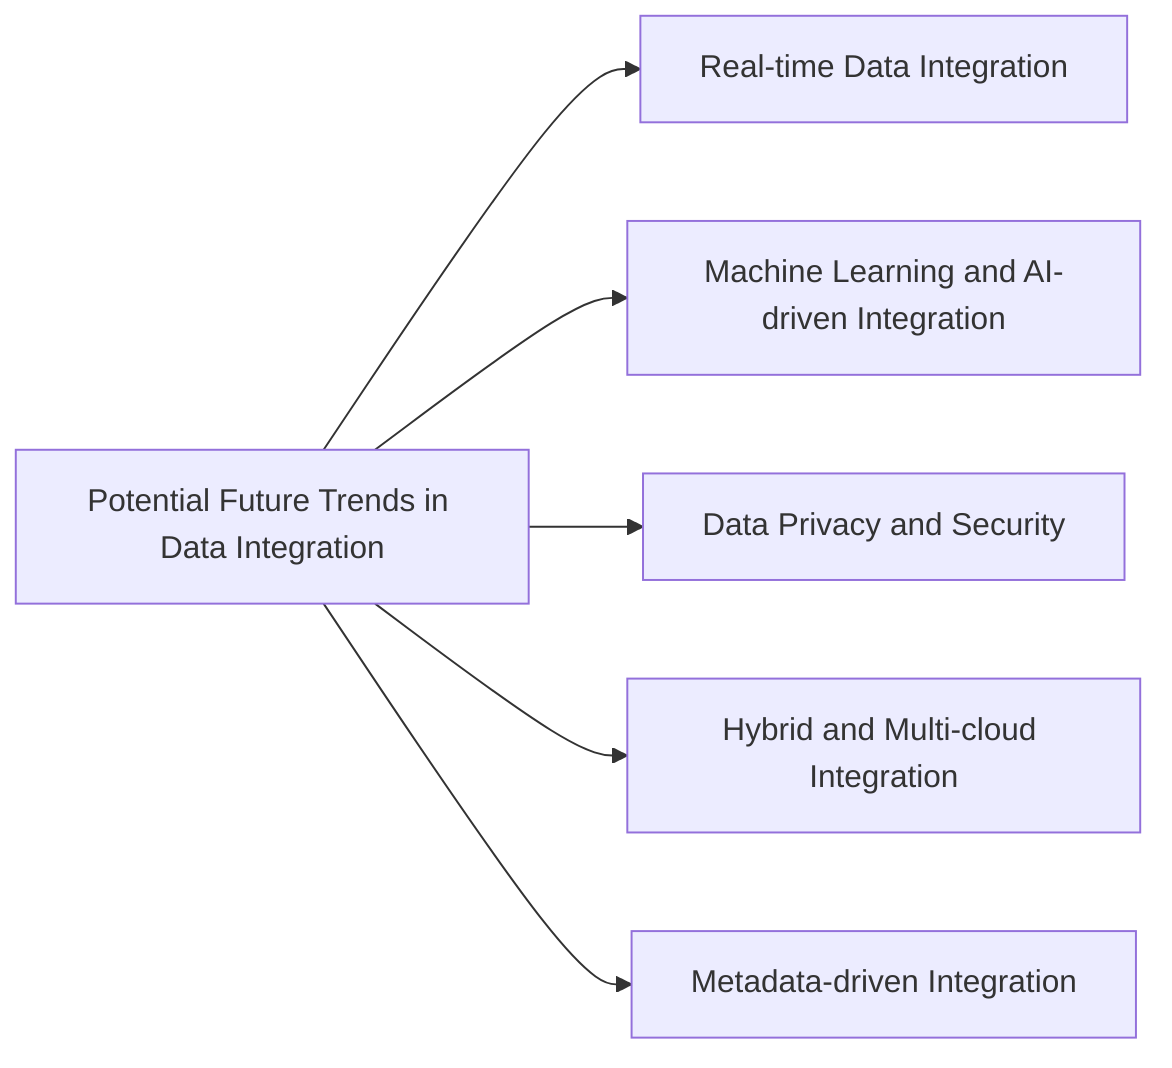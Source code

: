 graph LR
A[Potential Future Trends in Data Integration]
B[Real-time Data Integration]
C[Machine Learning and AI-driven Integration]
D[Data Privacy and Security]
E[Hybrid and Multi-cloud Integration]
F[Metadata-driven Integration]

A --> B
A --> C
A --> D
A --> E
A --> F